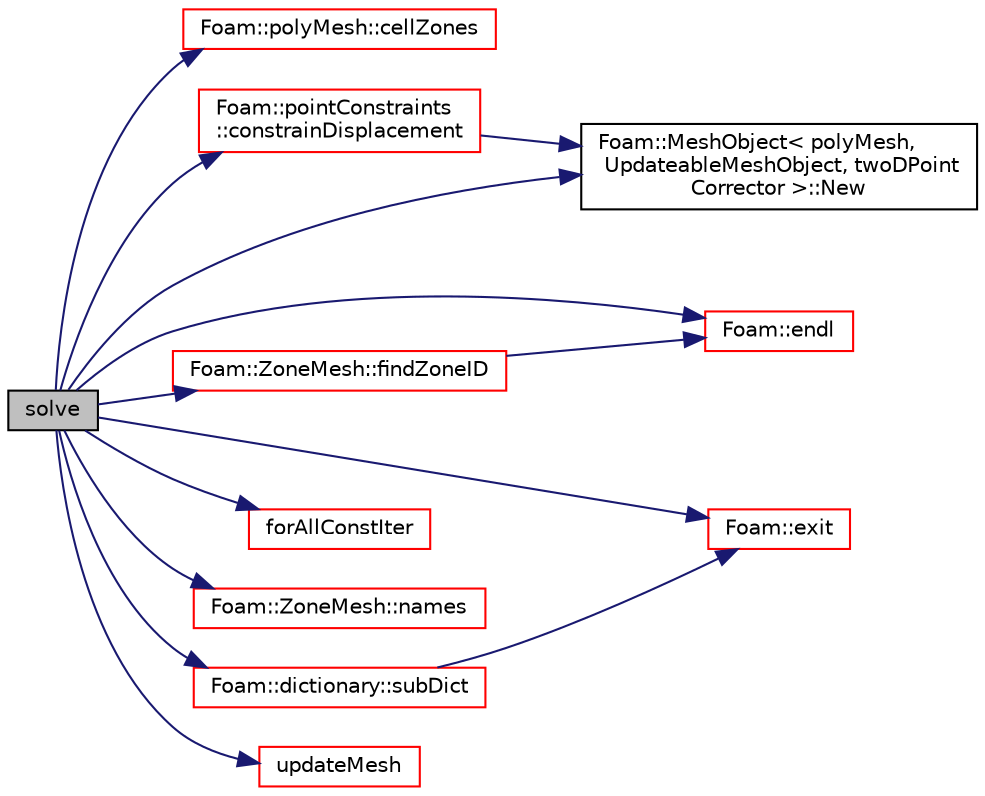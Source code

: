 digraph "solve"
{
  bgcolor="transparent";
  edge [fontname="Helvetica",fontsize="10",labelfontname="Helvetica",labelfontsize="10"];
  node [fontname="Helvetica",fontsize="10",shape=record];
  rankdir="LR";
  Node1 [label="solve",height=0.2,width=0.4,color="black", fillcolor="grey75", style="filled", fontcolor="black"];
  Node1 -> Node2 [color="midnightblue",fontsize="10",style="solid",fontname="Helvetica"];
  Node2 [label="Foam::polyMesh::cellZones",height=0.2,width=0.4,color="red",URL="$a01954.html#a4d1a75ab59a90fb234112675b3ce1018",tooltip="Return cell zone mesh. "];
  Node1 -> Node3 [color="midnightblue",fontsize="10",style="solid",fontname="Helvetica"];
  Node3 [label="Foam::pointConstraints\l::constrainDisplacement",height=0.2,width=0.4,color="red",URL="$a01909.html#aed9f62ddc435fe487cb9d0dbbbcb3d3b",tooltip="Apply boundary conditions (single-patch constraints),. "];
  Node3 -> Node4 [color="midnightblue",fontsize="10",style="solid",fontname="Helvetica"];
  Node4 [label="Foam::MeshObject\< polyMesh,\l UpdateableMeshObject, twoDPoint\lCorrector \>::New",height=0.2,width=0.4,color="black",URL="$a01499.html#ab61cc2091ec1fd7e08e8948e84235a05"];
  Node1 -> Node5 [color="midnightblue",fontsize="10",style="solid",fontname="Helvetica"];
  Node5 [label="Foam::endl",height=0.2,width=0.4,color="red",URL="$a10979.html#a2db8fe02a0d3909e9351bb4275b23ce4",tooltip="Add newline and flush stream. "];
  Node1 -> Node6 [color="midnightblue",fontsize="10",style="solid",fontname="Helvetica"];
  Node6 [label="Foam::exit",height=0.2,width=0.4,color="red",URL="$a10979.html#a06ca7250d8e89caf05243ec094843642"];
  Node1 -> Node7 [color="midnightblue",fontsize="10",style="solid",fontname="Helvetica"];
  Node7 [label="Foam::ZoneMesh::findZoneID",height=0.2,width=0.4,color="red",URL="$a02997.html#a09614eb35eb88968e053707fde62f274",tooltip="Find zone index given a name. "];
  Node7 -> Node5 [color="midnightblue",fontsize="10",style="solid",fontname="Helvetica"];
  Node1 -> Node8 [color="midnightblue",fontsize="10",style="solid",fontname="Helvetica"];
  Node8 [label="forAllConstIter",height=0.2,width=0.4,color="red",URL="$a03077.html#ae21e2836509b0fa7f7cedf6493b11b09"];
  Node1 -> Node9 [color="midnightblue",fontsize="10",style="solid",fontname="Helvetica"];
  Node9 [label="Foam::ZoneMesh::names",height=0.2,width=0.4,color="red",URL="$a02997.html#a627bcef4e891104ff8192574b673920b",tooltip="Return a list of zone names. "];
  Node1 -> Node4 [color="midnightblue",fontsize="10",style="solid",fontname="Helvetica"];
  Node1 -> Node10 [color="midnightblue",fontsize="10",style="solid",fontname="Helvetica"];
  Node10 [label="Foam::dictionary::subDict",height=0.2,width=0.4,color="red",URL="$a00530.html#a42a549aa3e2c88399585b6462f6dbeb3",tooltip="Find and return a sub-dictionary. "];
  Node10 -> Node6 [color="midnightblue",fontsize="10",style="solid",fontname="Helvetica"];
  Node1 -> Node11 [color="midnightblue",fontsize="10",style="solid",fontname="Helvetica"];
  Node11 [label="updateMesh",height=0.2,width=0.4,color="red",URL="$a00557.html#ad57565956fd4064299f4bd3c4eebb1d4",tooltip="Update topology. "];
}
